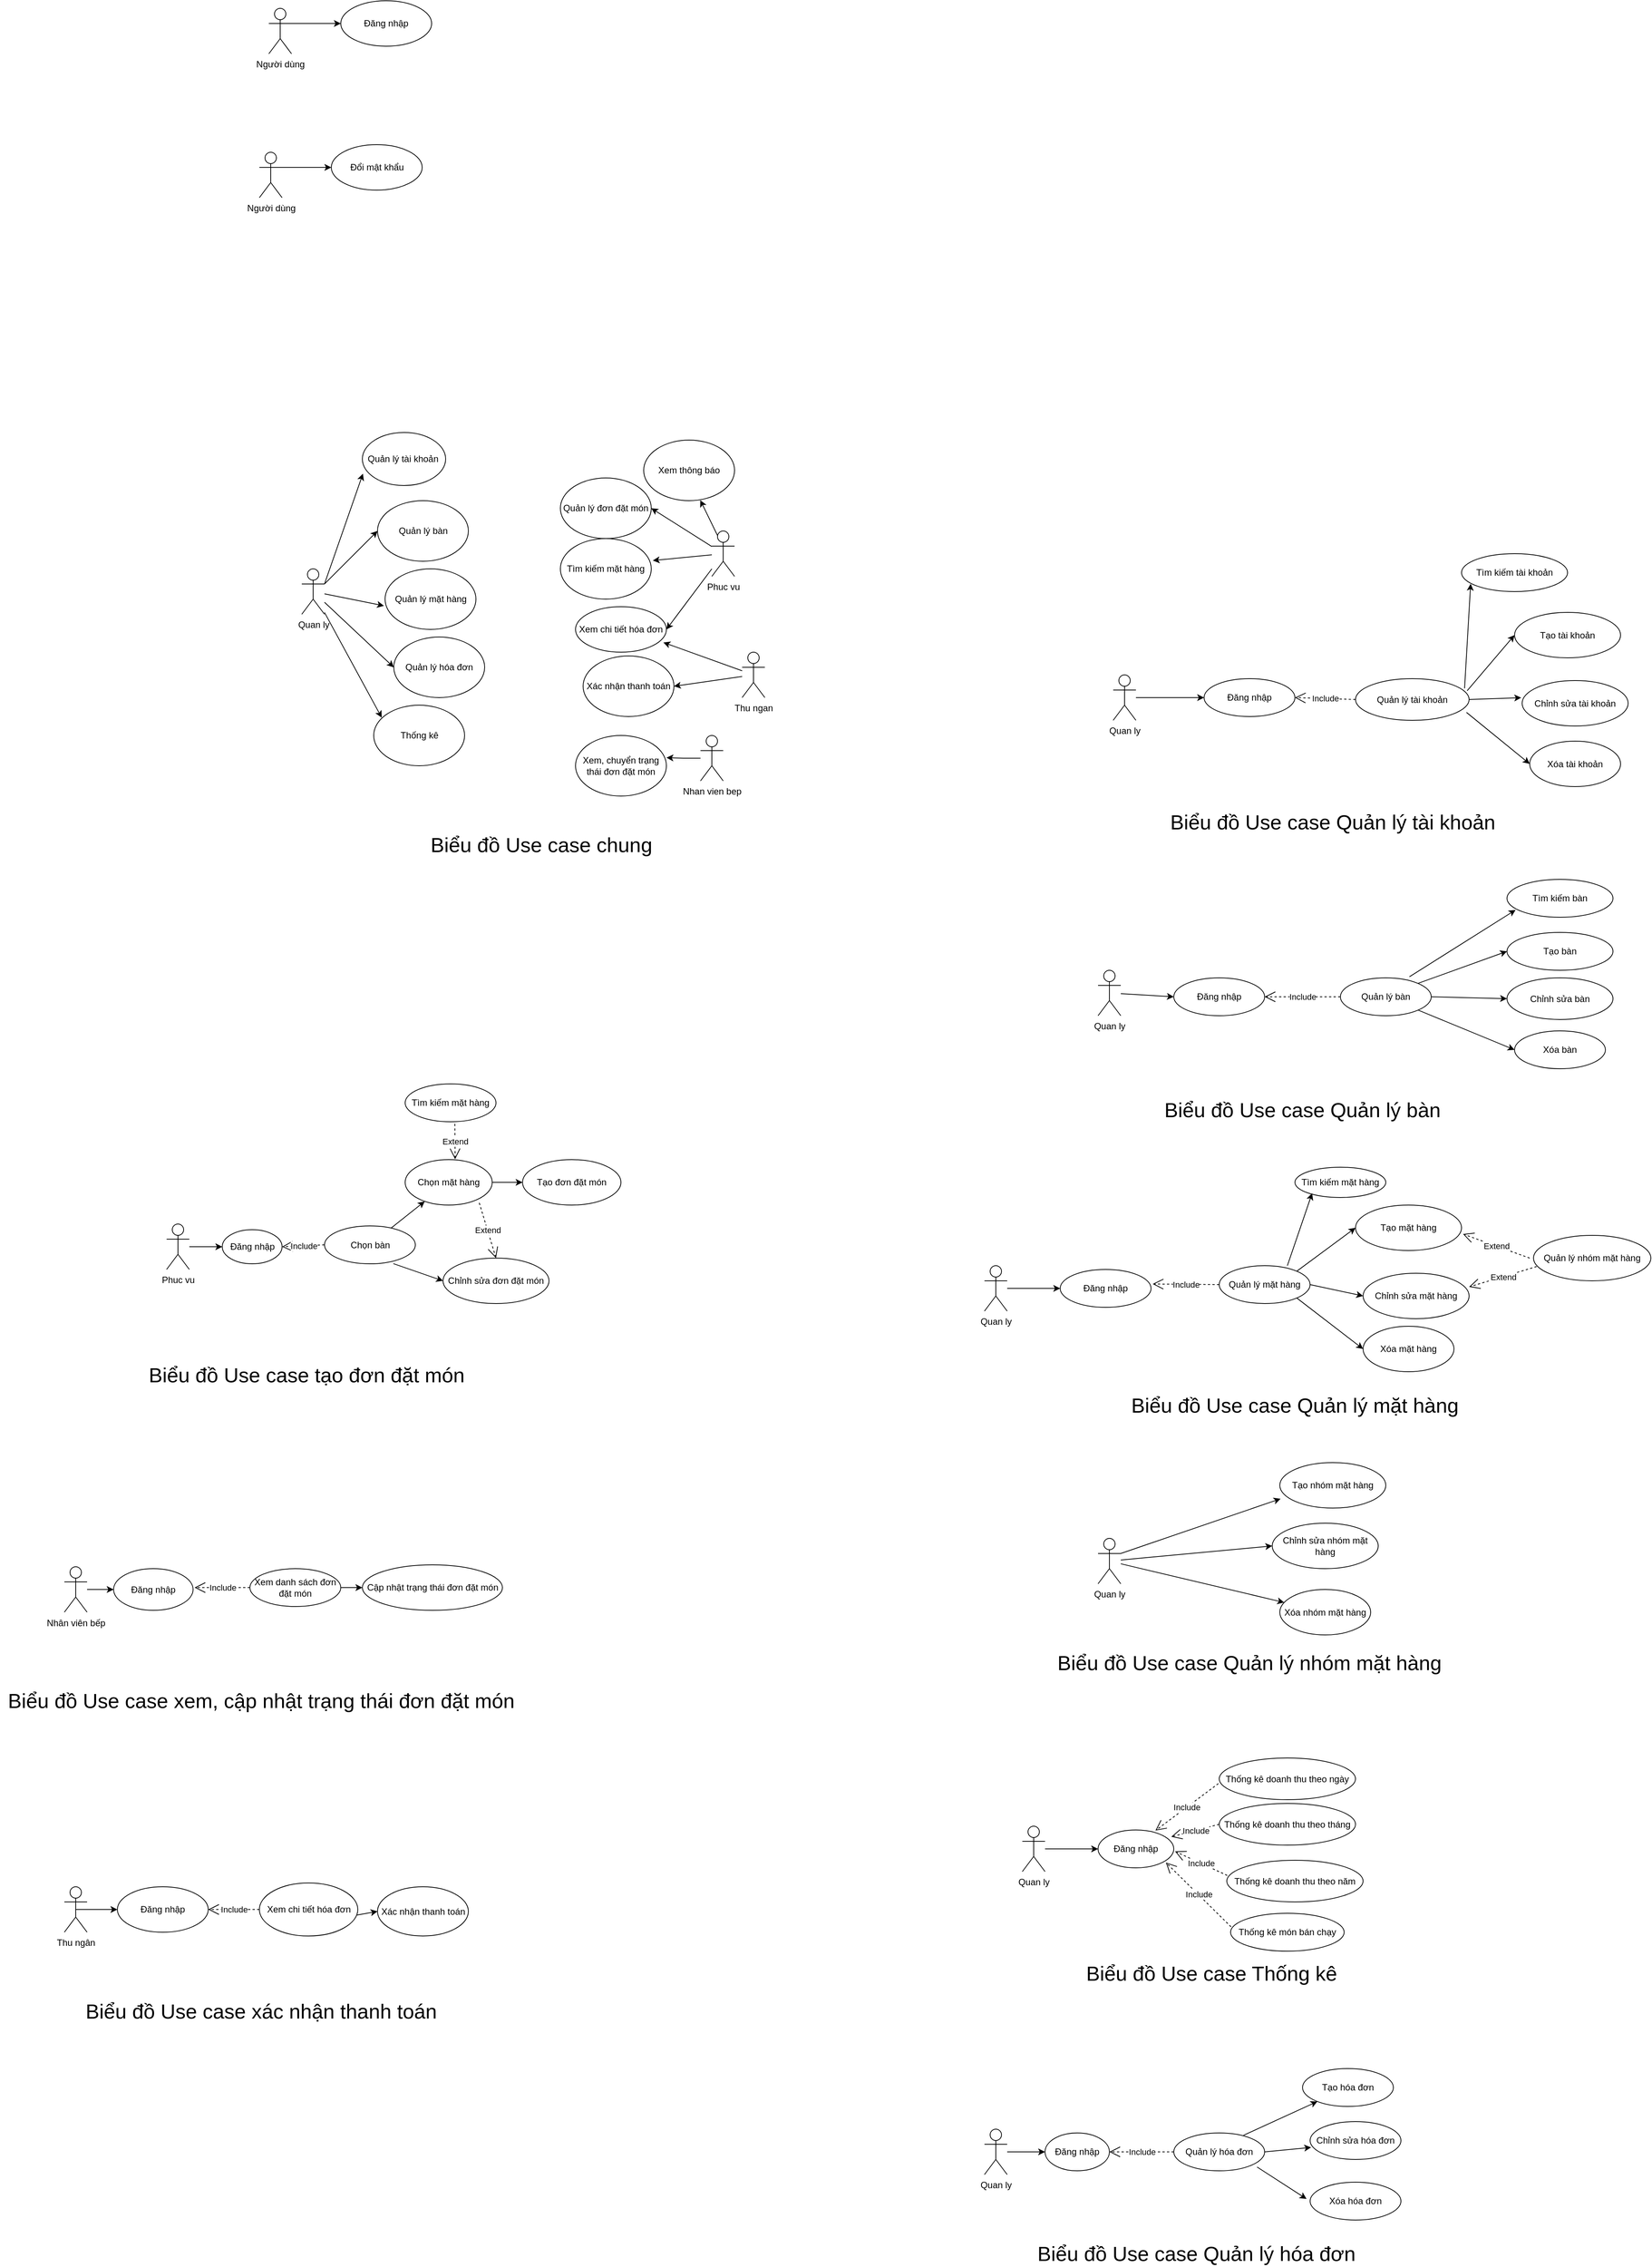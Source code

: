 <mxfile version="24.6.3" type="device">
  <diagram name="Page-1" id="_F12No95Dk4UT3vxhnd5">
    <mxGraphModel dx="1042" dy="1677" grid="1" gridSize="10" guides="1" tooltips="1" connect="1" arrows="1" fold="1" page="1" pageScale="1" pageWidth="850" pageHeight="1100" math="0" shadow="0">
      <root>
        <mxCell id="0" />
        <mxCell id="1" parent="0" />
        <mxCell id="zqzZi_88nzhMAVSUNbBX-1" value="Quan ly" style="shape=umlActor;verticalLabelPosition=bottom;verticalAlign=top;html=1;outlineConnect=0;" parent="1" vertex="1">
          <mxGeometry x="428.5" y="110" width="30" height="60" as="geometry" />
        </mxCell>
        <mxCell id="zqzZi_88nzhMAVSUNbBX-4" value="Quản lý tài khoản&amp;nbsp;" style="ellipse;whiteSpace=wrap;html=1;" parent="1" vertex="1">
          <mxGeometry x="508.5" y="-70" width="110" height="70" as="geometry" />
        </mxCell>
        <mxCell id="zqzZi_88nzhMAVSUNbBX-6" value="Quản lý bàn" style="ellipse;whiteSpace=wrap;html=1;" parent="1" vertex="1">
          <mxGeometry x="528.5" y="20" width="120" height="80" as="geometry" />
        </mxCell>
        <mxCell id="zqzZi_88nzhMAVSUNbBX-7" value="Quản lý mặt hàng" style="ellipse;whiteSpace=wrap;html=1;" parent="1" vertex="1">
          <mxGeometry x="538.5" y="110" width="120" height="80" as="geometry" />
        </mxCell>
        <mxCell id="zqzZi_88nzhMAVSUNbBX-8" value="Quản lý hóa đơn" style="ellipse;whiteSpace=wrap;html=1;" parent="1" vertex="1">
          <mxGeometry x="550" y="200" width="120" height="80" as="geometry" />
        </mxCell>
        <mxCell id="zqzZi_88nzhMAVSUNbBX-9" value="Thống kê" style="ellipse;whiteSpace=wrap;html=1;" parent="1" vertex="1">
          <mxGeometry x="523.5" y="290" width="120" height="80" as="geometry" />
        </mxCell>
        <mxCell id="zqzZi_88nzhMAVSUNbBX-10" value="" style="endArrow=classic;html=1;rounded=0;exitX=1;exitY=0.333;exitDx=0;exitDy=0;exitPerimeter=0;entryX=0.007;entryY=0.777;entryDx=0;entryDy=0;entryPerimeter=0;" parent="1" source="zqzZi_88nzhMAVSUNbBX-1" target="zqzZi_88nzhMAVSUNbBX-4" edge="1">
          <mxGeometry width="50" height="50" relative="1" as="geometry">
            <mxPoint x="668.5" y="220" as="sourcePoint" />
            <mxPoint x="718.5" y="170" as="targetPoint" />
          </mxGeometry>
        </mxCell>
        <mxCell id="zqzZi_88nzhMAVSUNbBX-11" value="" style="endArrow=classic;html=1;rounded=0;exitX=1;exitY=0.333;exitDx=0;exitDy=0;exitPerimeter=0;entryX=0;entryY=0.5;entryDx=0;entryDy=0;" parent="1" source="zqzZi_88nzhMAVSUNbBX-1" target="zqzZi_88nzhMAVSUNbBX-6" edge="1">
          <mxGeometry width="50" height="50" relative="1" as="geometry">
            <mxPoint x="508.5" y="40" as="sourcePoint" />
            <mxPoint x="619.5" y="-46" as="targetPoint" />
          </mxGeometry>
        </mxCell>
        <mxCell id="zqzZi_88nzhMAVSUNbBX-12" value="" style="endArrow=classic;html=1;rounded=0;entryX=-0.013;entryY=0.61;entryDx=0;entryDy=0;entryPerimeter=0;" parent="1" source="zqzZi_88nzhMAVSUNbBX-1" target="zqzZi_88nzhMAVSUNbBX-7" edge="1">
          <mxGeometry width="50" height="50" relative="1" as="geometry">
            <mxPoint x="418.5" y="266" as="sourcePoint" />
            <mxPoint x="529.5" y="180" as="targetPoint" />
          </mxGeometry>
        </mxCell>
        <mxCell id="zqzZi_88nzhMAVSUNbBX-13" value="" style="endArrow=classic;html=1;rounded=0;entryX=0;entryY=0.5;entryDx=0;entryDy=0;" parent="1" source="zqzZi_88nzhMAVSUNbBX-1" target="zqzZi_88nzhMAVSUNbBX-8" edge="1">
          <mxGeometry width="50" height="50" relative="1" as="geometry">
            <mxPoint x="408.5" y="346" as="sourcePoint" />
            <mxPoint x="519.5" y="260" as="targetPoint" />
          </mxGeometry>
        </mxCell>
        <mxCell id="zqzZi_88nzhMAVSUNbBX-14" value="" style="endArrow=classic;html=1;rounded=0;entryX=0.088;entryY=0.205;entryDx=0;entryDy=0;entryPerimeter=0;" parent="1" source="zqzZi_88nzhMAVSUNbBX-1" target="zqzZi_88nzhMAVSUNbBX-9" edge="1">
          <mxGeometry width="50" height="50" relative="1" as="geometry">
            <mxPoint x="408.5" y="280" as="sourcePoint" />
            <mxPoint x="458.5" y="230" as="targetPoint" />
          </mxGeometry>
        </mxCell>
        <mxCell id="zqzZi_88nzhMAVSUNbBX-15" value="Phuc vu" style="shape=umlActor;verticalLabelPosition=bottom;verticalAlign=top;html=1;outlineConnect=0;" parent="1" vertex="1">
          <mxGeometry x="970" y="60" width="30" height="60" as="geometry" />
        </mxCell>
        <mxCell id="zqzZi_88nzhMAVSUNbBX-16" value="Quản lý đơn đặt món" style="ellipse;whiteSpace=wrap;html=1;" parent="1" vertex="1">
          <mxGeometry x="770" y="-10" width="120" height="80" as="geometry" />
        </mxCell>
        <mxCell id="zqzZi_88nzhMAVSUNbBX-17" value="" style="endArrow=classic;html=1;rounded=0;entryX=1;entryY=0.5;entryDx=0;entryDy=0;" parent="1" source="zqzZi_88nzhMAVSUNbBX-15" target="zqzZi_88nzhMAVSUNbBX-16" edge="1">
          <mxGeometry width="50" height="50" relative="1" as="geometry">
            <mxPoint x="610" y="300" as="sourcePoint" />
            <mxPoint x="660" y="250" as="targetPoint" />
          </mxGeometry>
        </mxCell>
        <mxCell id="zqzZi_88nzhMAVSUNbBX-18" value="Nhan vien bep" style="shape=umlActor;verticalLabelPosition=bottom;verticalAlign=top;html=1;outlineConnect=0;" parent="1" vertex="1">
          <mxGeometry x="955" y="330" width="30" height="60" as="geometry" />
        </mxCell>
        <mxCell id="zqzZi_88nzhMAVSUNbBX-19" value="Thu ngan" style="shape=umlActor;verticalLabelPosition=bottom;verticalAlign=top;html=1;outlineConnect=0;" parent="1" vertex="1">
          <mxGeometry x="1010" y="220" width="30" height="60" as="geometry" />
        </mxCell>
        <mxCell id="zqzZi_88nzhMAVSUNbBX-21" value="Xem, chuyển trạng thái đơn đặt món" style="ellipse;whiteSpace=wrap;html=1;" parent="1" vertex="1">
          <mxGeometry x="790" y="330" width="120" height="80" as="geometry" />
        </mxCell>
        <mxCell id="zqzZi_88nzhMAVSUNbBX-22" style="edgeStyle=orthogonalEdgeStyle;rounded=0;orthogonalLoop=1;jettySize=auto;html=1;entryX=1.001;entryY=0.367;entryDx=0;entryDy=0;entryPerimeter=0;" parent="1" source="zqzZi_88nzhMAVSUNbBX-18" target="zqzZi_88nzhMAVSUNbBX-21" edge="1">
          <mxGeometry relative="1" as="geometry" />
        </mxCell>
        <mxCell id="zqzZi_88nzhMAVSUNbBX-23" value="Tìm kiếm mặt hàng" style="ellipse;whiteSpace=wrap;html=1;" parent="1" vertex="1">
          <mxGeometry x="770" y="70" width="120" height="80" as="geometry" />
        </mxCell>
        <mxCell id="zqzZi_88nzhMAVSUNbBX-25" value="" style="endArrow=classic;html=1;rounded=0;entryX=1.017;entryY=0.363;entryDx=0;entryDy=0;entryPerimeter=0;" parent="1" source="zqzZi_88nzhMAVSUNbBX-15" target="zqzZi_88nzhMAVSUNbBX-23" edge="1">
          <mxGeometry width="50" height="50" relative="1" as="geometry">
            <mxPoint x="830" y="220" as="sourcePoint" />
            <mxPoint x="880" y="170" as="targetPoint" />
          </mxGeometry>
        </mxCell>
        <mxCell id="zqzZi_88nzhMAVSUNbBX-29" value="Xác nhận thanh toán" style="ellipse;whiteSpace=wrap;html=1;" parent="1" vertex="1">
          <mxGeometry x="800" y="225" width="120" height="80" as="geometry" />
        </mxCell>
        <mxCell id="zqzZi_88nzhMAVSUNbBX-30" value="" style="endArrow=classic;html=1;rounded=0;entryX=1;entryY=0.5;entryDx=0;entryDy=0;" parent="1" source="zqzZi_88nzhMAVSUNbBX-19" target="zqzZi_88nzhMAVSUNbBX-29" edge="1">
          <mxGeometry width="50" height="50" relative="1" as="geometry">
            <mxPoint x="820" y="600" as="sourcePoint" />
            <mxPoint x="870" y="550" as="targetPoint" />
          </mxGeometry>
        </mxCell>
        <mxCell id="zqzZi_88nzhMAVSUNbBX-32" value="Xem thông báo" style="ellipse;whiteSpace=wrap;html=1;" parent="1" vertex="1">
          <mxGeometry x="880" y="-60" width="120" height="80" as="geometry" />
        </mxCell>
        <mxCell id="zqzZi_88nzhMAVSUNbBX-33" value="" style="endArrow=classic;html=1;rounded=0;exitX=0.25;exitY=0.1;exitDx=0;exitDy=0;exitPerimeter=0;entryX=0.623;entryY=0.992;entryDx=0;entryDy=0;entryPerimeter=0;" parent="1" source="zqzZi_88nzhMAVSUNbBX-15" target="zqzZi_88nzhMAVSUNbBX-32" edge="1">
          <mxGeometry width="50" height="50" relative="1" as="geometry">
            <mxPoint x="890" y="10" as="sourcePoint" />
            <mxPoint x="940" y="-40" as="targetPoint" />
          </mxGeometry>
        </mxCell>
        <mxCell id="zqzZi_88nzhMAVSUNbBX-34" value="&lt;font style=&quot;font-size: 27px;&quot;&gt;Biểu đồ Use case chung&lt;/font&gt;" style="text;html=1;align=center;verticalAlign=middle;whiteSpace=wrap;rounded=0;" parent="1" vertex="1">
          <mxGeometry x="425" y="460" width="640" height="30" as="geometry" />
        </mxCell>
        <mxCell id="zqzZi_88nzhMAVSUNbBX-35" value="Phuc vu" style="shape=umlActor;verticalLabelPosition=bottom;verticalAlign=top;html=1;outlineConnect=0;" parent="1" vertex="1">
          <mxGeometry x="250" y="975" width="30" height="60" as="geometry" />
        </mxCell>
        <mxCell id="zqzZi_88nzhMAVSUNbBX-37" value="Tìm kiếm mặt hàng" style="ellipse;whiteSpace=wrap;html=1;" parent="1" vertex="1">
          <mxGeometry x="565" y="790" width="120" height="50" as="geometry" />
        </mxCell>
        <mxCell id="zqzZi_88nzhMAVSUNbBX-38" value="Chọn bàn" style="ellipse;whiteSpace=wrap;html=1;" parent="1" vertex="1">
          <mxGeometry x="458.5" y="977.5" width="120" height="50" as="geometry" />
        </mxCell>
        <mxCell id="zqzZi_88nzhMAVSUNbBX-39" value="Chọn mặt hàng" style="ellipse;whiteSpace=wrap;html=1;" parent="1" vertex="1">
          <mxGeometry x="565" y="890" width="115" height="60" as="geometry" />
        </mxCell>
        <mxCell id="zqzZi_88nzhMAVSUNbBX-47" value="Extend" style="endArrow=open;endSize=12;dashed=1;html=1;rounded=0;exitX=0.547;exitY=1.056;exitDx=0;exitDy=0;entryX=0.574;entryY=-0.008;entryDx=0;entryDy=0;entryPerimeter=0;exitPerimeter=0;" parent="1" source="zqzZi_88nzhMAVSUNbBX-37" target="zqzZi_88nzhMAVSUNbBX-39" edge="1">
          <mxGeometry width="160" relative="1" as="geometry">
            <mxPoint x="491.5" y="970" as="sourcePoint" />
            <mxPoint x="825" y="950" as="targetPoint" />
          </mxGeometry>
        </mxCell>
        <mxCell id="zqzZi_88nzhMAVSUNbBX-48" value="" style="endArrow=classic;html=1;rounded=0;" parent="1" source="zqzZi_88nzhMAVSUNbBX-38" target="zqzZi_88nzhMAVSUNbBX-39" edge="1">
          <mxGeometry width="50" height="50" relative="1" as="geometry">
            <mxPoint x="420" y="1010" as="sourcePoint" />
            <mxPoint x="613" y="964" as="targetPoint" />
          </mxGeometry>
        </mxCell>
        <mxCell id="zqzZi_88nzhMAVSUNbBX-49" value="&lt;font style=&quot;font-size: 27px;&quot;&gt;Biểu đồ Use case tạo đơn đặt món&lt;/font&gt;" style="text;html=1;align=center;verticalAlign=middle;whiteSpace=wrap;rounded=0;" parent="1" vertex="1">
          <mxGeometry x="115" y="1160" width="640" height="30" as="geometry" />
        </mxCell>
        <mxCell id="zqzZi_88nzhMAVSUNbBX-50" value="Nhân viên bếp" style="shape=umlActor;verticalLabelPosition=bottom;verticalAlign=top;html=1;outlineConnect=0;" parent="1" vertex="1">
          <mxGeometry x="115" y="1427.5" width="30" height="60" as="geometry" />
        </mxCell>
        <mxCell id="zqzZi_88nzhMAVSUNbBX-51" value="Đăng nhập" style="ellipse;whiteSpace=wrap;html=1;" parent="1" vertex="1">
          <mxGeometry x="180" y="1430" width="105" height="55" as="geometry" />
        </mxCell>
        <mxCell id="zqzZi_88nzhMAVSUNbBX-52" value="Đăng nhập" style="ellipse;whiteSpace=wrap;html=1;" parent="1" vertex="1">
          <mxGeometry x="323.5" y="982.5" width="79" height="45" as="geometry" />
        </mxCell>
        <mxCell id="zqzZi_88nzhMAVSUNbBX-55" value="" style="endArrow=classic;html=1;rounded=0;entryX=0;entryY=0.5;entryDx=0;entryDy=0;" parent="1" source="zqzZi_88nzhMAVSUNbBX-35" target="zqzZi_88nzhMAVSUNbBX-52" edge="1">
          <mxGeometry width="50" height="50" relative="1" as="geometry">
            <mxPoint x="240" y="1095" as="sourcePoint" />
            <mxPoint x="290" y="1045" as="targetPoint" />
          </mxGeometry>
        </mxCell>
        <mxCell id="zqzZi_88nzhMAVSUNbBX-58" value="Include" style="endArrow=open;endSize=12;dashed=1;html=1;rounded=0;exitX=0;exitY=0.5;exitDx=0;exitDy=0;entryX=1;entryY=0.5;entryDx=0;entryDy=0;" parent="1" source="zqzZi_88nzhMAVSUNbBX-38" target="zqzZi_88nzhMAVSUNbBX-52" edge="1">
          <mxGeometry width="160" relative="1" as="geometry">
            <mxPoint x="433.38" y="1102.96" as="sourcePoint" />
            <mxPoint x="317.5" y="1090" as="targetPoint" />
          </mxGeometry>
        </mxCell>
        <mxCell id="zqzZi_88nzhMAVSUNbBX-61" value="" style="endArrow=classic;html=1;rounded=0;entryX=0;entryY=0.5;entryDx=0;entryDy=0;" parent="1" target="zqzZi_88nzhMAVSUNbBX-51" edge="1" source="zqzZi_88nzhMAVSUNbBX-50">
          <mxGeometry width="50" height="50" relative="1" as="geometry">
            <mxPoint x="135" y="1457.5" as="sourcePoint" />
            <mxPoint x="195" y="1397.5" as="targetPoint" />
          </mxGeometry>
        </mxCell>
        <mxCell id="zqzZi_88nzhMAVSUNbBX-64" value="Xem danh sách đơn đặt món" style="ellipse;whiteSpace=wrap;html=1;" parent="1" vertex="1">
          <mxGeometry x="360" y="1430" width="120" height="50" as="geometry" />
        </mxCell>
        <mxCell id="zqzZi_88nzhMAVSUNbBX-65" value="Cập nhật trạng thái đơn đặt món" style="ellipse;whiteSpace=wrap;html=1;" parent="1" vertex="1">
          <mxGeometry x="508.5" y="1425" width="185" height="60" as="geometry" />
        </mxCell>
        <mxCell id="zqzZi_88nzhMAVSUNbBX-71" value="Include" style="endArrow=open;endSize=12;dashed=1;html=1;rounded=0;exitX=0;exitY=0.5;exitDx=0;exitDy=0;" parent="1" source="zqzZi_88nzhMAVSUNbBX-64" edge="1">
          <mxGeometry width="160" relative="1" as="geometry">
            <mxPoint x="305" y="1387.5" as="sourcePoint" />
            <mxPoint x="287" y="1455" as="targetPoint" />
          </mxGeometry>
        </mxCell>
        <mxCell id="zqzZi_88nzhMAVSUNbBX-74" value="" style="endArrow=classic;html=1;rounded=0;exitX=1;exitY=0.5;exitDx=0;exitDy=0;entryX=0;entryY=0.5;entryDx=0;entryDy=0;" parent="1" source="zqzZi_88nzhMAVSUNbBX-64" target="zqzZi_88nzhMAVSUNbBX-65" edge="1">
          <mxGeometry width="50" height="50" relative="1" as="geometry">
            <mxPoint x="435" y="1617.5" as="sourcePoint" />
            <mxPoint x="485" y="1567.5" as="targetPoint" />
          </mxGeometry>
        </mxCell>
        <mxCell id="zqzZi_88nzhMAVSUNbBX-82" value="Thu ngân" style="shape=umlActor;verticalLabelPosition=bottom;verticalAlign=top;html=1;outlineConnect=0;" parent="1" vertex="1">
          <mxGeometry x="115" y="1850" width="30" height="60" as="geometry" />
        </mxCell>
        <mxCell id="zqzZi_88nzhMAVSUNbBX-83" value="Đăng nhập" style="ellipse;whiteSpace=wrap;html=1;" parent="1" vertex="1">
          <mxGeometry x="185" y="1850" width="120" height="60" as="geometry" />
        </mxCell>
        <mxCell id="zqzZi_88nzhMAVSUNbBX-84" value="" style="endArrow=classic;html=1;rounded=0;entryX=0;entryY=0.5;entryDx=0;entryDy=0;exitX=0.5;exitY=0.5;exitDx=0;exitDy=0;exitPerimeter=0;" parent="1" source="zqzZi_88nzhMAVSUNbBX-82" target="zqzZi_88nzhMAVSUNbBX-83" edge="1">
          <mxGeometry width="50" height="50" relative="1" as="geometry">
            <mxPoint x="115" y="1860" as="sourcePoint" />
            <mxPoint x="165" y="1810" as="targetPoint" />
          </mxGeometry>
        </mxCell>
        <mxCell id="zqzZi_88nzhMAVSUNbBX-86" value="Xem chi tiết hóa đơn" style="ellipse;whiteSpace=wrap;html=1;" parent="1" vertex="1">
          <mxGeometry x="372.5" y="1845" width="130" height="70" as="geometry" />
        </mxCell>
        <mxCell id="zqzZi_88nzhMAVSUNbBX-87" value="Include" style="endArrow=open;endSize=12;dashed=1;html=1;rounded=0;exitX=0;exitY=0.5;exitDx=0;exitDy=0;" parent="1" source="zqzZi_88nzhMAVSUNbBX-86" target="zqzZi_88nzhMAVSUNbBX-83" edge="1">
          <mxGeometry width="160" relative="1" as="geometry">
            <mxPoint x="425" y="1900" as="sourcePoint" />
            <mxPoint x="360" y="1999" as="targetPoint" />
          </mxGeometry>
        </mxCell>
        <mxCell id="zqzZi_88nzhMAVSUNbBX-90" value="&lt;font style=&quot;font-size: 27px;&quot;&gt;Biểu đồ Use case xác nhận thanh toán&lt;/font&gt;" style="text;html=1;align=center;verticalAlign=middle;whiteSpace=wrap;rounded=0;" parent="1" vertex="1">
          <mxGeometry x="55" y="2000" width="640" height="30" as="geometry" />
        </mxCell>
        <mxCell id="zqzZi_88nzhMAVSUNbBX-91" value="Quan ly" style="shape=umlActor;verticalLabelPosition=bottom;verticalAlign=top;html=1;outlineConnect=0;" parent="1" vertex="1">
          <mxGeometry x="1500" y="250" width="30" height="60" as="geometry" />
        </mxCell>
        <mxCell id="zqzZi_88nzhMAVSUNbBX-92" value="Đăng nhập" style="ellipse;whiteSpace=wrap;html=1;" parent="1" vertex="1">
          <mxGeometry x="1620" y="255" width="120" height="50" as="geometry" />
        </mxCell>
        <mxCell id="zqzZi_88nzhMAVSUNbBX-93" value="" style="endArrow=classic;html=1;rounded=0;entryX=0;entryY=0.5;entryDx=0;entryDy=0;" parent="1" source="zqzZi_88nzhMAVSUNbBX-91" target="zqzZi_88nzhMAVSUNbBX-92" edge="1">
          <mxGeometry width="50" height="50" relative="1" as="geometry">
            <mxPoint x="1500" y="430" as="sourcePoint" />
            <mxPoint x="1550" y="380" as="targetPoint" />
          </mxGeometry>
        </mxCell>
        <mxCell id="zqzZi_88nzhMAVSUNbBX-94" value="Tạo tài khoản" style="ellipse;whiteSpace=wrap;html=1;" parent="1" vertex="1">
          <mxGeometry x="2030" y="167.5" width="140" height="60" as="geometry" />
        </mxCell>
        <mxCell id="zqzZi_88nzhMAVSUNbBX-95" value="Chỉnh sửa tài khoản" style="ellipse;whiteSpace=wrap;html=1;" parent="1" vertex="1">
          <mxGeometry x="2040" y="257.5" width="140" height="60" as="geometry" />
        </mxCell>
        <mxCell id="zqzZi_88nzhMAVSUNbBX-96" value="Xóa tài khoản" style="ellipse;whiteSpace=wrap;html=1;" parent="1" vertex="1">
          <mxGeometry x="2050" y="337.5" width="120" height="60" as="geometry" />
        </mxCell>
        <mxCell id="zqzZi_88nzhMAVSUNbBX-97" value="Include" style="endArrow=open;endSize=12;dashed=1;html=1;rounded=0;entryX=1;entryY=0.5;entryDx=0;entryDy=0;exitX=0;exitY=0.5;exitDx=0;exitDy=0;" parent="1" source="zqzZi_88nzhMAVSUNbBX-144" target="zqzZi_88nzhMAVSUNbBX-92" edge="1">
          <mxGeometry width="160" relative="1" as="geometry">
            <mxPoint x="1800" y="260" as="sourcePoint" />
            <mxPoint x="2050" y="190" as="targetPoint" />
            <Array as="points" />
          </mxGeometry>
        </mxCell>
        <mxCell id="zqzZi_88nzhMAVSUNbBX-100" value="Quan ly" style="shape=umlActor;verticalLabelPosition=bottom;verticalAlign=top;html=1;outlineConnect=0;" parent="1" vertex="1">
          <mxGeometry x="1480" y="640" width="30" height="60" as="geometry" />
        </mxCell>
        <mxCell id="zqzZi_88nzhMAVSUNbBX-101" value="Đăng nhập" style="ellipse;whiteSpace=wrap;html=1;" parent="1" vertex="1">
          <mxGeometry x="1580" y="650" width="120" height="50" as="geometry" />
        </mxCell>
        <mxCell id="zqzZi_88nzhMAVSUNbBX-102" value="" style="endArrow=classic;html=1;rounded=0;entryX=0;entryY=0.5;entryDx=0;entryDy=0;" parent="1" source="zqzZi_88nzhMAVSUNbBX-100" target="zqzZi_88nzhMAVSUNbBX-101" edge="1">
          <mxGeometry width="50" height="50" relative="1" as="geometry">
            <mxPoint x="1480" y="820" as="sourcePoint" />
            <mxPoint x="1530" y="770" as="targetPoint" />
          </mxGeometry>
        </mxCell>
        <mxCell id="zqzZi_88nzhMAVSUNbBX-103" value="Tạo bàn" style="ellipse;whiteSpace=wrap;html=1;" parent="1" vertex="1">
          <mxGeometry x="2020" y="590" width="140" height="50" as="geometry" />
        </mxCell>
        <mxCell id="zqzZi_88nzhMAVSUNbBX-104" value="Chỉnh sửa bàn" style="ellipse;whiteSpace=wrap;html=1;" parent="1" vertex="1">
          <mxGeometry x="2020" y="650" width="140" height="55" as="geometry" />
        </mxCell>
        <mxCell id="zqzZi_88nzhMAVSUNbBX-105" value="Xóa bàn" style="ellipse;whiteSpace=wrap;html=1;" parent="1" vertex="1">
          <mxGeometry x="2030" y="720" width="120" height="50" as="geometry" />
        </mxCell>
        <mxCell id="zqzZi_88nzhMAVSUNbBX-108" value="Include" style="endArrow=open;endSize=12;dashed=1;html=1;rounded=0;entryX=1;entryY=0.5;entryDx=0;entryDy=0;exitX=0;exitY=0.5;exitDx=0;exitDy=0;" parent="1" source="zqzZi_88nzhMAVSUNbBX-149" target="zqzZi_88nzhMAVSUNbBX-101" edge="1">
          <mxGeometry width="160" relative="1" as="geometry">
            <mxPoint x="1750" y="640" as="sourcePoint" />
            <mxPoint x="1840" y="720" as="targetPoint" />
          </mxGeometry>
        </mxCell>
        <mxCell id="zqzZi_88nzhMAVSUNbBX-109" value="&lt;font style=&quot;font-size: 27px;&quot;&gt;Biểu đồ Use case Quản lý tài khoản&lt;/font&gt;" style="text;html=1;align=center;verticalAlign=middle;whiteSpace=wrap;rounded=0;" parent="1" vertex="1">
          <mxGeometry x="1470" y="430" width="640" height="30" as="geometry" />
        </mxCell>
        <mxCell id="zqzZi_88nzhMAVSUNbBX-110" value="&lt;font style=&quot;font-size: 27px;&quot;&gt;Biểu đồ Use case Quản lý bàn&lt;/font&gt;" style="text;html=1;align=center;verticalAlign=middle;whiteSpace=wrap;rounded=0;" parent="1" vertex="1">
          <mxGeometry x="1430" y="810" width="640" height="30" as="geometry" />
        </mxCell>
        <mxCell id="zqzZi_88nzhMAVSUNbBX-111" value="Quan ly" style="shape=umlActor;verticalLabelPosition=bottom;verticalAlign=top;html=1;outlineConnect=0;" parent="1" vertex="1">
          <mxGeometry x="1330" y="1030" width="30" height="60" as="geometry" />
        </mxCell>
        <mxCell id="zqzZi_88nzhMAVSUNbBX-112" value="Đăng nhập" style="ellipse;whiteSpace=wrap;html=1;" parent="1" vertex="1">
          <mxGeometry x="1430" y="1035" width="120" height="50" as="geometry" />
        </mxCell>
        <mxCell id="zqzZi_88nzhMAVSUNbBX-113" value="" style="endArrow=classic;html=1;rounded=0;entryX=0;entryY=0.5;entryDx=0;entryDy=0;" parent="1" source="zqzZi_88nzhMAVSUNbBX-111" target="zqzZi_88nzhMAVSUNbBX-112" edge="1">
          <mxGeometry width="50" height="50" relative="1" as="geometry">
            <mxPoint x="1470" y="1210" as="sourcePoint" />
            <mxPoint x="1520" y="1160" as="targetPoint" />
          </mxGeometry>
        </mxCell>
        <mxCell id="zqzZi_88nzhMAVSUNbBX-114" value="Tạo mặt hàng" style="ellipse;whiteSpace=wrap;html=1;" parent="1" vertex="1">
          <mxGeometry x="1820" y="950" width="140" height="60" as="geometry" />
        </mxCell>
        <mxCell id="zqzZi_88nzhMAVSUNbBX-115" value="Chỉnh sửa mặt hàng" style="ellipse;whiteSpace=wrap;html=1;" parent="1" vertex="1">
          <mxGeometry x="1830" y="1040" width="140" height="60" as="geometry" />
        </mxCell>
        <mxCell id="zqzZi_88nzhMAVSUNbBX-116" value="Xóa mặt hàng" style="ellipse;whiteSpace=wrap;html=1;" parent="1" vertex="1">
          <mxGeometry x="1830" y="1110" width="120" height="60" as="geometry" />
        </mxCell>
        <mxCell id="zqzZi_88nzhMAVSUNbBX-117" value="Include" style="endArrow=open;endSize=12;dashed=1;html=1;rounded=0;entryX=1.018;entryY=0.384;entryDx=0;entryDy=0;entryPerimeter=0;exitX=0;exitY=0.5;exitDx=0;exitDy=0;" parent="1" source="zqzZi_88nzhMAVSUNbBX-153" target="zqzZi_88nzhMAVSUNbBX-112" edge="1">
          <mxGeometry width="160" relative="1" as="geometry">
            <mxPoint x="1610" y="1030" as="sourcePoint" />
            <mxPoint x="1650" y="940" as="targetPoint" />
          </mxGeometry>
        </mxCell>
        <mxCell id="zqzZi_88nzhMAVSUNbBX-120" value="&lt;font style=&quot;font-size: 27px;&quot;&gt;Biểu đồ Use case Quản lý mặt hàng&lt;/font&gt;" style="text;html=1;align=center;verticalAlign=middle;whiteSpace=wrap;rounded=0;" parent="1" vertex="1">
          <mxGeometry x="1420" y="1200" width="640" height="30" as="geometry" />
        </mxCell>
        <mxCell id="zqzZi_88nzhMAVSUNbBX-121" value="Quan ly" style="shape=umlActor;verticalLabelPosition=bottom;verticalAlign=top;html=1;outlineConnect=0;" parent="1" vertex="1">
          <mxGeometry x="1480" y="1390" width="30" height="60" as="geometry" />
        </mxCell>
        <mxCell id="zqzZi_88nzhMAVSUNbBX-124" value="Tạo nhóm mặt hàng" style="ellipse;whiteSpace=wrap;html=1;" parent="1" vertex="1">
          <mxGeometry x="1720" y="1290" width="140" height="60" as="geometry" />
        </mxCell>
        <mxCell id="zqzZi_88nzhMAVSUNbBX-125" value="Chỉnh sửa nhóm mặt hàng" style="ellipse;whiteSpace=wrap;html=1;" parent="1" vertex="1">
          <mxGeometry x="1710" y="1370" width="140" height="60" as="geometry" />
        </mxCell>
        <mxCell id="zqzZi_88nzhMAVSUNbBX-126" value="Xóa nhóm mặt hàng" style="ellipse;whiteSpace=wrap;html=1;" parent="1" vertex="1">
          <mxGeometry x="1720" y="1457.5" width="120" height="60" as="geometry" />
        </mxCell>
        <mxCell id="zqzZi_88nzhMAVSUNbBX-130" value="&lt;font style=&quot;font-size: 27px;&quot;&gt;Biểu đồ Use case Quản lý nhóm mặt hàng&lt;/font&gt;" style="text;html=1;align=center;verticalAlign=middle;whiteSpace=wrap;rounded=0;" parent="1" vertex="1">
          <mxGeometry x="1360" y="1540" width="640" height="30" as="geometry" />
        </mxCell>
        <mxCell id="zqzZi_88nzhMAVSUNbBX-133" value="" style="endArrow=classic;html=1;rounded=0;exitX=1;exitY=0.333;exitDx=0;exitDy=0;exitPerimeter=0;entryX=0.007;entryY=0.796;entryDx=0;entryDy=0;entryPerimeter=0;" parent="1" source="zqzZi_88nzhMAVSUNbBX-121" target="zqzZi_88nzhMAVSUNbBX-124" edge="1">
          <mxGeometry width="50" height="50" relative="1" as="geometry">
            <mxPoint x="1683.101" y="1402.608" as="sourcePoint" />
            <mxPoint x="1820" y="1320" as="targetPoint" />
          </mxGeometry>
        </mxCell>
        <mxCell id="zqzZi_88nzhMAVSUNbBX-134" value="" style="endArrow=classic;html=1;rounded=0;entryX=0;entryY=0.5;entryDx=0;entryDy=0;" parent="1" source="zqzZi_88nzhMAVSUNbBX-121" target="zqzZi_88nzhMAVSUNbBX-125" edge="1">
          <mxGeometry width="50" height="50" relative="1" as="geometry">
            <mxPoint x="1683.101" y="1437.392" as="sourcePoint" />
            <mxPoint x="1700" y="1455.0" as="targetPoint" />
            <Array as="points" />
          </mxGeometry>
        </mxCell>
        <mxCell id="zqzZi_88nzhMAVSUNbBX-135" value="Quản lý nhóm mặt hàng" style="ellipse;whiteSpace=wrap;html=1;" parent="1" vertex="1">
          <mxGeometry x="2055" y="990" width="155" height="60" as="geometry" />
        </mxCell>
        <mxCell id="zqzZi_88nzhMAVSUNbBX-136" value="Extend" style="endArrow=open;endSize=12;dashed=1;html=1;rounded=0;entryX=1.014;entryY=0.638;entryDx=0;entryDy=0;entryPerimeter=0;" parent="1" target="zqzZi_88nzhMAVSUNbBX-114" edge="1">
          <mxGeometry width="160" relative="1" as="geometry">
            <mxPoint x="2050" y="1020" as="sourcePoint" />
            <mxPoint x="2030" y="1050" as="targetPoint" />
          </mxGeometry>
        </mxCell>
        <mxCell id="zqzZi_88nzhMAVSUNbBX-137" value="Extend" style="endArrow=open;endSize=12;dashed=1;html=1;rounded=0;exitX=0.027;exitY=0.686;exitDx=0;exitDy=0;exitPerimeter=0;" parent="1" source="zqzZi_88nzhMAVSUNbBX-135" edge="1">
          <mxGeometry width="160" relative="1" as="geometry">
            <mxPoint x="2060" y="1090" as="sourcePoint" />
            <mxPoint x="1970" y="1058" as="targetPoint" />
          </mxGeometry>
        </mxCell>
        <mxCell id="zqzZi_88nzhMAVSUNbBX-144" value="Quản lý tài khoản" style="ellipse;whiteSpace=wrap;html=1;" parent="1" vertex="1">
          <mxGeometry x="1820" y="255" width="150" height="55" as="geometry" />
        </mxCell>
        <mxCell id="zqzZi_88nzhMAVSUNbBX-146" value="" style="endArrow=classic;html=1;rounded=0;entryX=0;entryY=0.5;entryDx=0;entryDy=0;exitX=0.983;exitY=0.289;exitDx=0;exitDy=0;exitPerimeter=0;" parent="1" source="zqzZi_88nzhMAVSUNbBX-144" target="zqzZi_88nzhMAVSUNbBX-94" edge="1">
          <mxGeometry width="50" height="50" relative="1" as="geometry">
            <mxPoint x="1950" y="240" as="sourcePoint" />
            <mxPoint x="2000" y="190" as="targetPoint" />
          </mxGeometry>
        </mxCell>
        <mxCell id="zqzZi_88nzhMAVSUNbBX-147" value="" style="endArrow=classic;html=1;rounded=0;exitX=1;exitY=0.5;exitDx=0;exitDy=0;entryX=-0.009;entryY=0.378;entryDx=0;entryDy=0;entryPerimeter=0;" parent="1" source="zqzZi_88nzhMAVSUNbBX-144" target="zqzZi_88nzhMAVSUNbBX-95" edge="1">
          <mxGeometry width="50" height="50" relative="1" as="geometry">
            <mxPoint x="2000" y="330" as="sourcePoint" />
            <mxPoint x="2050" y="280" as="targetPoint" />
          </mxGeometry>
        </mxCell>
        <mxCell id="zqzZi_88nzhMAVSUNbBX-148" value="" style="endArrow=classic;html=1;rounded=0;entryX=0;entryY=0.5;entryDx=0;entryDy=0;exitX=0.977;exitY=0.81;exitDx=0;exitDy=0;exitPerimeter=0;" parent="1" source="zqzZi_88nzhMAVSUNbBX-144" target="zqzZi_88nzhMAVSUNbBX-96" edge="1">
          <mxGeometry width="50" height="50" relative="1" as="geometry">
            <mxPoint x="1940" y="380" as="sourcePoint" />
            <mxPoint x="1990" y="330" as="targetPoint" />
          </mxGeometry>
        </mxCell>
        <mxCell id="zqzZi_88nzhMAVSUNbBX-149" value="Quản lý bàn" style="ellipse;whiteSpace=wrap;html=1;" parent="1" vertex="1">
          <mxGeometry x="1800" y="650" width="120" height="50" as="geometry" />
        </mxCell>
        <mxCell id="zqzZi_88nzhMAVSUNbBX-150" value="" style="endArrow=classic;html=1;rounded=0;exitX=1;exitY=0;exitDx=0;exitDy=0;entryX=0;entryY=0.5;entryDx=0;entryDy=0;" parent="1" source="zqzZi_88nzhMAVSUNbBX-149" target="zqzZi_88nzhMAVSUNbBX-103" edge="1">
          <mxGeometry width="50" height="50" relative="1" as="geometry">
            <mxPoint x="1940" y="660" as="sourcePoint" />
            <mxPoint x="2010" y="610" as="targetPoint" />
          </mxGeometry>
        </mxCell>
        <mxCell id="zqzZi_88nzhMAVSUNbBX-151" value="" style="endArrow=classic;html=1;rounded=0;exitX=1;exitY=0.5;exitDx=0;exitDy=0;entryX=0;entryY=0.5;entryDx=0;entryDy=0;" parent="1" source="zqzZi_88nzhMAVSUNbBX-149" target="zqzZi_88nzhMAVSUNbBX-104" edge="1">
          <mxGeometry width="50" height="50" relative="1" as="geometry">
            <mxPoint x="1890" y="770" as="sourcePoint" />
            <mxPoint x="1940" y="720" as="targetPoint" />
          </mxGeometry>
        </mxCell>
        <mxCell id="zqzZi_88nzhMAVSUNbBX-152" value="" style="endArrow=classic;html=1;rounded=0;entryX=0;entryY=0.5;entryDx=0;entryDy=0;" parent="1" source="zqzZi_88nzhMAVSUNbBX-149" target="zqzZi_88nzhMAVSUNbBX-105" edge="1">
          <mxGeometry width="50" height="50" relative="1" as="geometry">
            <mxPoint x="1920" y="780" as="sourcePoint" />
            <mxPoint x="1970" y="730" as="targetPoint" />
          </mxGeometry>
        </mxCell>
        <mxCell id="zqzZi_88nzhMAVSUNbBX-153" value="Quản lý mặt hàng" style="ellipse;whiteSpace=wrap;html=1;" parent="1" vertex="1">
          <mxGeometry x="1640" y="1030" width="120" height="50" as="geometry" />
        </mxCell>
        <mxCell id="zqzZi_88nzhMAVSUNbBX-154" value="" style="endArrow=classic;html=1;rounded=0;exitX=1;exitY=0;exitDx=0;exitDy=0;entryX=0;entryY=0.5;entryDx=0;entryDy=0;" parent="1" source="zqzZi_88nzhMAVSUNbBX-153" target="zqzZi_88nzhMAVSUNbBX-114" edge="1">
          <mxGeometry width="50" height="50" relative="1" as="geometry">
            <mxPoint x="1730" y="990" as="sourcePoint" />
            <mxPoint x="1780" y="940" as="targetPoint" />
          </mxGeometry>
        </mxCell>
        <mxCell id="zqzZi_88nzhMAVSUNbBX-155" value="" style="endArrow=classic;html=1;rounded=0;exitX=1;exitY=0.5;exitDx=0;exitDy=0;entryX=0;entryY=0.5;entryDx=0;entryDy=0;" parent="1" source="zqzZi_88nzhMAVSUNbBX-153" target="zqzZi_88nzhMAVSUNbBX-115" edge="1">
          <mxGeometry width="50" height="50" relative="1" as="geometry">
            <mxPoint x="1640" y="1170" as="sourcePoint" />
            <mxPoint x="1690" y="1120" as="targetPoint" />
          </mxGeometry>
        </mxCell>
        <mxCell id="zqzZi_88nzhMAVSUNbBX-156" value="" style="endArrow=classic;html=1;rounded=0;exitX=1;exitY=1;exitDx=0;exitDy=0;entryX=0;entryY=0.5;entryDx=0;entryDy=0;" parent="1" source="zqzZi_88nzhMAVSUNbBX-153" target="zqzZi_88nzhMAVSUNbBX-116" edge="1">
          <mxGeometry width="50" height="50" relative="1" as="geometry">
            <mxPoint x="1740" y="1170" as="sourcePoint" />
            <mxPoint x="1790" y="1120" as="targetPoint" />
          </mxGeometry>
        </mxCell>
        <mxCell id="zqzZi_88nzhMAVSUNbBX-157" value="" style="endArrow=classic;html=1;rounded=0;" parent="1" source="zqzZi_88nzhMAVSUNbBX-121" target="zqzZi_88nzhMAVSUNbBX-126" edge="1">
          <mxGeometry width="50" height="50" relative="1" as="geometry">
            <mxPoint x="1600" y="1480" as="sourcePoint" />
            <mxPoint x="1650" y="1430" as="targetPoint" />
          </mxGeometry>
        </mxCell>
        <mxCell id="zqzZi_88nzhMAVSUNbBX-159" value="Quan ly" style="shape=umlActor;verticalLabelPosition=bottom;verticalAlign=top;html=1;outlineConnect=0;" parent="1" vertex="1">
          <mxGeometry x="1380" y="1770" width="30" height="60" as="geometry" />
        </mxCell>
        <mxCell id="zqzZi_88nzhMAVSUNbBX-160" value="Đăng nhập" style="ellipse;whiteSpace=wrap;html=1;" parent="1" vertex="1">
          <mxGeometry x="1480" y="1775" width="100" height="50" as="geometry" />
        </mxCell>
        <mxCell id="zqzZi_88nzhMAVSUNbBX-161" value="" style="endArrow=classic;html=1;rounded=0;entryX=0;entryY=0.5;entryDx=0;entryDy=0;" parent="1" source="zqzZi_88nzhMAVSUNbBX-159" target="zqzZi_88nzhMAVSUNbBX-160" edge="1">
          <mxGeometry width="50" height="50" relative="1" as="geometry">
            <mxPoint x="1480" y="1930" as="sourcePoint" />
            <mxPoint x="1530" y="1880" as="targetPoint" />
          </mxGeometry>
        </mxCell>
        <mxCell id="zqzZi_88nzhMAVSUNbBX-162" value="Thống kê doanh thu theo ngày" style="ellipse;whiteSpace=wrap;html=1;" parent="1" vertex="1">
          <mxGeometry x="1640" y="1680" width="180" height="55" as="geometry" />
        </mxCell>
        <mxCell id="zqzZi_88nzhMAVSUNbBX-163" value="Thống kê doanh thu theo tháng" style="ellipse;whiteSpace=wrap;html=1;" parent="1" vertex="1">
          <mxGeometry x="1640" y="1740" width="180" height="55" as="geometry" />
        </mxCell>
        <mxCell id="zqzZi_88nzhMAVSUNbBX-164" value="Thống kê doanh thu theo năm" style="ellipse;whiteSpace=wrap;html=1;" parent="1" vertex="1">
          <mxGeometry x="1650" y="1815" width="180" height="55" as="geometry" />
        </mxCell>
        <mxCell id="zqzZi_88nzhMAVSUNbBX-165" value="Thống kê món bán chạy" style="ellipse;whiteSpace=wrap;html=1;" parent="1" vertex="1">
          <mxGeometry x="1655" y="1885" width="150" height="50" as="geometry" />
        </mxCell>
        <mxCell id="zqzZi_88nzhMAVSUNbBX-166" value="Include" style="endArrow=open;endSize=12;dashed=1;html=1;rounded=0;exitX=0;exitY=0.5;exitDx=0;exitDy=0;entryX=0.967;entryY=0.181;entryDx=0;entryDy=0;entryPerimeter=0;" parent="1" source="zqzZi_88nzhMAVSUNbBX-163" target="zqzZi_88nzhMAVSUNbBX-160" edge="1">
          <mxGeometry width="160" relative="1" as="geometry">
            <mxPoint x="1520" y="1950" as="sourcePoint" />
            <mxPoint x="1568" y="1990" as="targetPoint" />
          </mxGeometry>
        </mxCell>
        <mxCell id="zqzZi_88nzhMAVSUNbBX-167" value="Include" style="endArrow=open;endSize=12;dashed=1;html=1;rounded=0;exitX=-0.006;exitY=0.613;exitDx=0;exitDy=0;entryX=0.758;entryY=0.016;entryDx=0;entryDy=0;entryPerimeter=0;exitPerimeter=0;" parent="1" source="zqzZi_88nzhMAVSUNbBX-162" target="zqzZi_88nzhMAVSUNbBX-160" edge="1">
          <mxGeometry width="160" relative="1" as="geometry">
            <mxPoint x="1593" y="1750" as="sourcePoint" />
            <mxPoint x="1530" y="1766" as="targetPoint" />
          </mxGeometry>
        </mxCell>
        <mxCell id="zqzZi_88nzhMAVSUNbBX-168" value="Include" style="endArrow=open;endSize=12;dashed=1;html=1;rounded=0;entryX=1.017;entryY=0.566;entryDx=0;entryDy=0;entryPerimeter=0;exitX=0.003;exitY=0.364;exitDx=0;exitDy=0;exitPerimeter=0;" parent="1" source="zqzZi_88nzhMAVSUNbBX-164" target="zqzZi_88nzhMAVSUNbBX-160" edge="1">
          <mxGeometry width="160" relative="1" as="geometry">
            <mxPoint x="1660" y="1788" as="sourcePoint" />
            <mxPoint x="1597" y="1804" as="targetPoint" />
          </mxGeometry>
        </mxCell>
        <mxCell id="zqzZi_88nzhMAVSUNbBX-169" value="Include" style="endArrow=open;endSize=12;dashed=1;html=1;rounded=0;entryX=0.896;entryY=0.861;entryDx=0;entryDy=0;entryPerimeter=0;exitX=0.004;exitY=0.357;exitDx=0;exitDy=0;exitPerimeter=0;" parent="1" source="zqzZi_88nzhMAVSUNbBX-165" target="zqzZi_88nzhMAVSUNbBX-160" edge="1">
          <mxGeometry width="160" relative="1" as="geometry">
            <mxPoint x="1650" y="1900" as="sourcePoint" />
            <mxPoint x="1607" y="1814" as="targetPoint" />
          </mxGeometry>
        </mxCell>
        <mxCell id="zqzZi_88nzhMAVSUNbBX-170" value="&lt;font style=&quot;font-size: 27px;&quot;&gt;Biểu đồ Use case Thống kê&lt;/font&gt;" style="text;html=1;align=center;verticalAlign=middle;whiteSpace=wrap;rounded=0;" parent="1" vertex="1">
          <mxGeometry x="1310" y="1950" width="640" height="30" as="geometry" />
        </mxCell>
        <mxCell id="zqzZi_88nzhMAVSUNbBX-171" value="Quan ly" style="shape=umlActor;verticalLabelPosition=bottom;verticalAlign=top;html=1;outlineConnect=0;" parent="1" vertex="1">
          <mxGeometry x="1330" y="2170" width="30" height="60" as="geometry" />
        </mxCell>
        <mxCell id="zqzZi_88nzhMAVSUNbBX-172" value="&lt;font style=&quot;font-size: 27px;&quot;&gt;Biểu đồ Use case Quản lý hóa đơn&lt;/font&gt;" style="text;html=1;align=center;verticalAlign=middle;whiteSpace=wrap;rounded=0;" parent="1" vertex="1">
          <mxGeometry x="1290" y="2320" width="640" height="30" as="geometry" />
        </mxCell>
        <mxCell id="zqzZi_88nzhMAVSUNbBX-173" value="Tìm kiếm mặt hàng" style="ellipse;whiteSpace=wrap;html=1;" parent="1" vertex="1">
          <mxGeometry x="1740" y="900" width="120" height="40" as="geometry" />
        </mxCell>
        <mxCell id="zqzZi_88nzhMAVSUNbBX-174" value="" style="endArrow=classic;html=1;rounded=0;entryX=0.189;entryY=0.86;entryDx=0;entryDy=0;entryPerimeter=0;" parent="1" target="zqzZi_88nzhMAVSUNbBX-173" edge="1">
          <mxGeometry width="50" height="50" relative="1" as="geometry">
            <mxPoint x="1730" y="1030" as="sourcePoint" />
            <mxPoint x="1805" y="963" as="targetPoint" />
          </mxGeometry>
        </mxCell>
        <mxCell id="zqzZi_88nzhMAVSUNbBX-175" value="Tìm kiếm bàn" style="ellipse;whiteSpace=wrap;html=1;" parent="1" vertex="1">
          <mxGeometry x="2020" y="520" width="140" height="50" as="geometry" />
        </mxCell>
        <mxCell id="zqzZi_88nzhMAVSUNbBX-177" value="" style="endArrow=classic;html=1;rounded=0;exitX=0.76;exitY=-0.028;exitDx=0;exitDy=0;entryX=0.081;entryY=0.807;entryDx=0;entryDy=0;entryPerimeter=0;exitPerimeter=0;" parent="1" source="zqzZi_88nzhMAVSUNbBX-149" target="zqzZi_88nzhMAVSUNbBX-175" edge="1">
          <mxGeometry width="50" height="50" relative="1" as="geometry">
            <mxPoint x="1863" y="636" as="sourcePoint" />
            <mxPoint x="1980" y="594" as="targetPoint" />
          </mxGeometry>
        </mxCell>
        <mxCell id="9fumEpHeDndvgt4UoZ8p-2" value="Đăng nhập" style="ellipse;whiteSpace=wrap;html=1;" parent="1" vertex="1">
          <mxGeometry x="1410" y="2175" width="85" height="50" as="geometry" />
        </mxCell>
        <mxCell id="9fumEpHeDndvgt4UoZ8p-3" value="" style="endArrow=classic;html=1;rounded=0;" parent="1" source="zqzZi_88nzhMAVSUNbBX-171" target="9fumEpHeDndvgt4UoZ8p-2" edge="1">
          <mxGeometry width="50" height="50" relative="1" as="geometry">
            <mxPoint x="1410" y="2250" as="sourcePoint" />
            <mxPoint x="1460" y="2200" as="targetPoint" />
          </mxGeometry>
        </mxCell>
        <mxCell id="9fumEpHeDndvgt4UoZ8p-4" value="Quản lý hóa đơn" style="ellipse;whiteSpace=wrap;html=1;" parent="1" vertex="1">
          <mxGeometry x="1580" y="2175" width="120" height="50" as="geometry" />
        </mxCell>
        <mxCell id="9fumEpHeDndvgt4UoZ8p-5" value="Include" style="endArrow=open;endSize=12;dashed=1;html=1;rounded=0;exitX=0;exitY=0.5;exitDx=0;exitDy=0;entryX=1;entryY=0.5;entryDx=0;entryDy=0;" parent="1" source="9fumEpHeDndvgt4UoZ8p-4" target="9fumEpHeDndvgt4UoZ8p-2" edge="1">
          <mxGeometry width="160" relative="1" as="geometry">
            <mxPoint x="1620" y="2260" as="sourcePoint" />
            <mxPoint x="1537" y="2322" as="targetPoint" />
          </mxGeometry>
        </mxCell>
        <mxCell id="9fumEpHeDndvgt4UoZ8p-6" value="Tạo hóa đơn" style="ellipse;whiteSpace=wrap;html=1;" parent="1" vertex="1">
          <mxGeometry x="1750" y="2090" width="120" height="50" as="geometry" />
        </mxCell>
        <mxCell id="9fumEpHeDndvgt4UoZ8p-7" value="Chỉnh sửa hóa đơn" style="ellipse;whiteSpace=wrap;html=1;" parent="1" vertex="1">
          <mxGeometry x="1760" y="2160" width="120" height="50" as="geometry" />
        </mxCell>
        <mxCell id="9fumEpHeDndvgt4UoZ8p-8" value="Xóa hóa đơn" style="ellipse;whiteSpace=wrap;html=1;" parent="1" vertex="1">
          <mxGeometry x="1760" y="2240" width="120" height="50" as="geometry" />
        </mxCell>
        <mxCell id="9fumEpHeDndvgt4UoZ8p-9" value="" style="endArrow=classic;html=1;rounded=0;exitX=0.767;exitY=0.063;exitDx=0;exitDy=0;exitPerimeter=0;" parent="1" source="9fumEpHeDndvgt4UoZ8p-4" target="9fumEpHeDndvgt4UoZ8p-6" edge="1">
          <mxGeometry width="50" height="50" relative="1" as="geometry">
            <mxPoint x="1630" y="2150" as="sourcePoint" />
            <mxPoint x="1680" y="2100" as="targetPoint" />
          </mxGeometry>
        </mxCell>
        <mxCell id="9fumEpHeDndvgt4UoZ8p-10" value="" style="endArrow=classic;html=1;rounded=0;exitX=1;exitY=0.5;exitDx=0;exitDy=0;entryX=0.011;entryY=0.683;entryDx=0;entryDy=0;entryPerimeter=0;" parent="1" source="9fumEpHeDndvgt4UoZ8p-4" target="9fumEpHeDndvgt4UoZ8p-7" edge="1">
          <mxGeometry width="50" height="50" relative="1" as="geometry">
            <mxPoint x="1700" y="2310" as="sourcePoint" />
            <mxPoint x="1750" y="2260" as="targetPoint" />
          </mxGeometry>
        </mxCell>
        <mxCell id="9fumEpHeDndvgt4UoZ8p-11" value="" style="endArrow=classic;html=1;rounded=0;entryX=-0.039;entryY=0.443;entryDx=0;entryDy=0;entryPerimeter=0;exitX=0.917;exitY=0.9;exitDx=0;exitDy=0;exitPerimeter=0;" parent="1" source="9fumEpHeDndvgt4UoZ8p-4" target="9fumEpHeDndvgt4UoZ8p-8" edge="1">
          <mxGeometry width="50" height="50" relative="1" as="geometry">
            <mxPoint x="1690" y="2300" as="sourcePoint" />
            <mxPoint x="1740" y="2250" as="targetPoint" />
          </mxGeometry>
        </mxCell>
        <mxCell id="9fumEpHeDndvgt4UoZ8p-12" value="&lt;font style=&quot;font-size: 27px;&quot;&gt;Biểu đồ Use case xem, cập nhật trạng thái đơn đặt món&lt;/font&gt;" style="text;html=1;align=center;verticalAlign=middle;whiteSpace=wrap;rounded=0;" parent="1" vertex="1">
          <mxGeometry x="30" y="1570" width="690" height="70" as="geometry" />
        </mxCell>
        <mxCell id="9fumEpHeDndvgt4UoZ8p-18" value="Chỉnh sửa đơn đặt món" style="ellipse;whiteSpace=wrap;html=1;" parent="1" vertex="1">
          <mxGeometry x="615" y="1020" width="140" height="60" as="geometry" />
        </mxCell>
        <mxCell id="9fumEpHeDndvgt4UoZ8p-19" value="" style="endArrow=classic;html=1;rounded=0;exitX=0.758;exitY=0.996;exitDx=0;exitDy=0;exitPerimeter=0;entryX=0;entryY=0.5;entryDx=0;entryDy=0;" parent="1" source="zqzZi_88nzhMAVSUNbBX-38" target="9fumEpHeDndvgt4UoZ8p-18" edge="1">
          <mxGeometry width="50" height="50" relative="1" as="geometry">
            <mxPoint x="665" y="1140" as="sourcePoint" />
            <mxPoint x="715" y="1090" as="targetPoint" />
          </mxGeometry>
        </mxCell>
        <mxCell id="9fumEpHeDndvgt4UoZ8p-20" value="Extend" style="endArrow=open;endSize=12;dashed=1;html=1;rounded=0;exitX=0.851;exitY=0.951;exitDx=0;exitDy=0;entryX=0.5;entryY=0;entryDx=0;entryDy=0;exitPerimeter=0;" parent="1" source="zqzZi_88nzhMAVSUNbBX-39" target="9fumEpHeDndvgt4UoZ8p-18" edge="1">
          <mxGeometry width="160" relative="1" as="geometry">
            <mxPoint x="679" y="936.5" as="sourcePoint" />
            <mxPoint x="781" y="943.5" as="targetPoint" />
          </mxGeometry>
        </mxCell>
        <mxCell id="9fumEpHeDndvgt4UoZ8p-21" value="Xác nhận thanh toán" style="ellipse;whiteSpace=wrap;html=1;" parent="1" vertex="1">
          <mxGeometry x="528.5" y="1850" width="120" height="65" as="geometry" />
        </mxCell>
        <mxCell id="9fumEpHeDndvgt4UoZ8p-22" value="" style="endArrow=classic;html=1;rounded=0;exitX=0.991;exitY=0.606;exitDx=0;exitDy=0;exitPerimeter=0;entryX=0;entryY=0.5;entryDx=0;entryDy=0;" parent="1" source="zqzZi_88nzhMAVSUNbBX-86" target="9fumEpHeDndvgt4UoZ8p-21" edge="1">
          <mxGeometry width="50" height="50" relative="1" as="geometry">
            <mxPoint x="542.5" y="1920" as="sourcePoint" />
            <mxPoint x="592.5" y="1870" as="targetPoint" />
          </mxGeometry>
        </mxCell>
        <mxCell id="9fumEpHeDndvgt4UoZ8p-23" value="Tạo đơn đặt món" style="ellipse;whiteSpace=wrap;html=1;" parent="1" vertex="1">
          <mxGeometry x="720" y="890" width="130" height="60" as="geometry" />
        </mxCell>
        <mxCell id="9fumEpHeDndvgt4UoZ8p-24" value="" style="endArrow=classic;html=1;rounded=0;entryX=0;entryY=0.5;entryDx=0;entryDy=0;" parent="1" source="zqzZi_88nzhMAVSUNbBX-39" target="9fumEpHeDndvgt4UoZ8p-23" edge="1">
          <mxGeometry width="50" height="50" relative="1" as="geometry">
            <mxPoint x="685" y="920" as="sourcePoint" />
            <mxPoint x="745" y="890" as="targetPoint" />
          </mxGeometry>
        </mxCell>
        <mxCell id="njeg15UzmNYmxOpEJ-YY-1" value="Xem chi tiết hóa đơn" style="ellipse;whiteSpace=wrap;html=1;" parent="1" vertex="1">
          <mxGeometry x="790" y="160" width="120" height="60" as="geometry" />
        </mxCell>
        <mxCell id="njeg15UzmNYmxOpEJ-YY-3" value="" style="endArrow=classic;html=1;rounded=0;entryX=0.967;entryY=0.787;entryDx=0;entryDy=0;entryPerimeter=0;" parent="1" source="zqzZi_88nzhMAVSUNbBX-19" target="njeg15UzmNYmxOpEJ-YY-1" edge="1">
          <mxGeometry width="50" height="50" relative="1" as="geometry">
            <mxPoint x="650" y="450" as="sourcePoint" />
            <mxPoint x="560" y="420" as="targetPoint" />
            <Array as="points" />
          </mxGeometry>
        </mxCell>
        <mxCell id="J-OzGpA1K6yi93D9_zaK-1" value="" style="endArrow=classic;html=1;rounded=0;entryX=1;entryY=0.5;entryDx=0;entryDy=0;" parent="1" source="zqzZi_88nzhMAVSUNbBX-15" target="njeg15UzmNYmxOpEJ-YY-1" edge="1">
          <mxGeometry width="50" height="50" relative="1" as="geometry">
            <mxPoint x="830" y="340" as="sourcePoint" />
            <mxPoint x="880" y="290" as="targetPoint" />
          </mxGeometry>
        </mxCell>
        <mxCell id="J-OzGpA1K6yi93D9_zaK-2" value="Tìm kiếm tài khoản" style="ellipse;whiteSpace=wrap;html=1;" parent="1" vertex="1">
          <mxGeometry x="1960" y="90" width="140" height="50" as="geometry" />
        </mxCell>
        <mxCell id="J-OzGpA1K6yi93D9_zaK-3" value="" style="endArrow=classic;html=1;rounded=0;entryX=0.086;entryY=0.795;entryDx=0;entryDy=0;entryPerimeter=0;exitX=0.96;exitY=0.232;exitDx=0;exitDy=0;exitPerimeter=0;" parent="1" source="zqzZi_88nzhMAVSUNbBX-144" target="J-OzGpA1K6yi93D9_zaK-2" edge="1">
          <mxGeometry width="50" height="50" relative="1" as="geometry">
            <mxPoint x="1910" y="250" as="sourcePoint" />
            <mxPoint x="1880" y="100" as="targetPoint" />
          </mxGeometry>
        </mxCell>
        <mxCell id="LtJSbJIjSq1q164-DwSc-1" value="Người dùng" style="shape=umlActor;verticalLabelPosition=bottom;verticalAlign=top;html=1;outlineConnect=0;" vertex="1" parent="1">
          <mxGeometry x="385" y="-630" width="30" height="60" as="geometry" />
        </mxCell>
        <mxCell id="LtJSbJIjSq1q164-DwSc-4" value="" style="endArrow=classic;html=1;rounded=0;exitX=1;exitY=0.333;exitDx=0;exitDy=0;exitPerimeter=0;entryX=0;entryY=0.5;entryDx=0;entryDy=0;" edge="1" parent="1" source="LtJSbJIjSq1q164-DwSc-1" target="LtJSbJIjSq1q164-DwSc-5">
          <mxGeometry width="50" height="50" relative="1" as="geometry">
            <mxPoint x="440" y="-600" as="sourcePoint" />
            <mxPoint x="490" y="-610" as="targetPoint" />
          </mxGeometry>
        </mxCell>
        <mxCell id="LtJSbJIjSq1q164-DwSc-5" value="Đăng nhập" style="ellipse;whiteSpace=wrap;html=1;" vertex="1" parent="1">
          <mxGeometry x="480" y="-640" width="120" height="60" as="geometry" />
        </mxCell>
        <mxCell id="LtJSbJIjSq1q164-DwSc-6" value="Người dùng" style="shape=umlActor;verticalLabelPosition=bottom;verticalAlign=top;html=1;outlineConnect=0;" vertex="1" parent="1">
          <mxGeometry x="372.5" y="-440" width="30" height="60" as="geometry" />
        </mxCell>
        <mxCell id="LtJSbJIjSq1q164-DwSc-7" value="" style="endArrow=classic;html=1;rounded=0;exitX=1;exitY=0.333;exitDx=0;exitDy=0;exitPerimeter=0;entryX=0;entryY=0.5;entryDx=0;entryDy=0;" edge="1" parent="1" source="LtJSbJIjSq1q164-DwSc-6" target="LtJSbJIjSq1q164-DwSc-8">
          <mxGeometry width="50" height="50" relative="1" as="geometry">
            <mxPoint x="427.5" y="-410" as="sourcePoint" />
            <mxPoint x="477.5" y="-420" as="targetPoint" />
          </mxGeometry>
        </mxCell>
        <mxCell id="LtJSbJIjSq1q164-DwSc-8" value="Đổi mật khẩu" style="ellipse;whiteSpace=wrap;html=1;" vertex="1" parent="1">
          <mxGeometry x="467.5" y="-450" width="120" height="60" as="geometry" />
        </mxCell>
      </root>
    </mxGraphModel>
  </diagram>
</mxfile>
